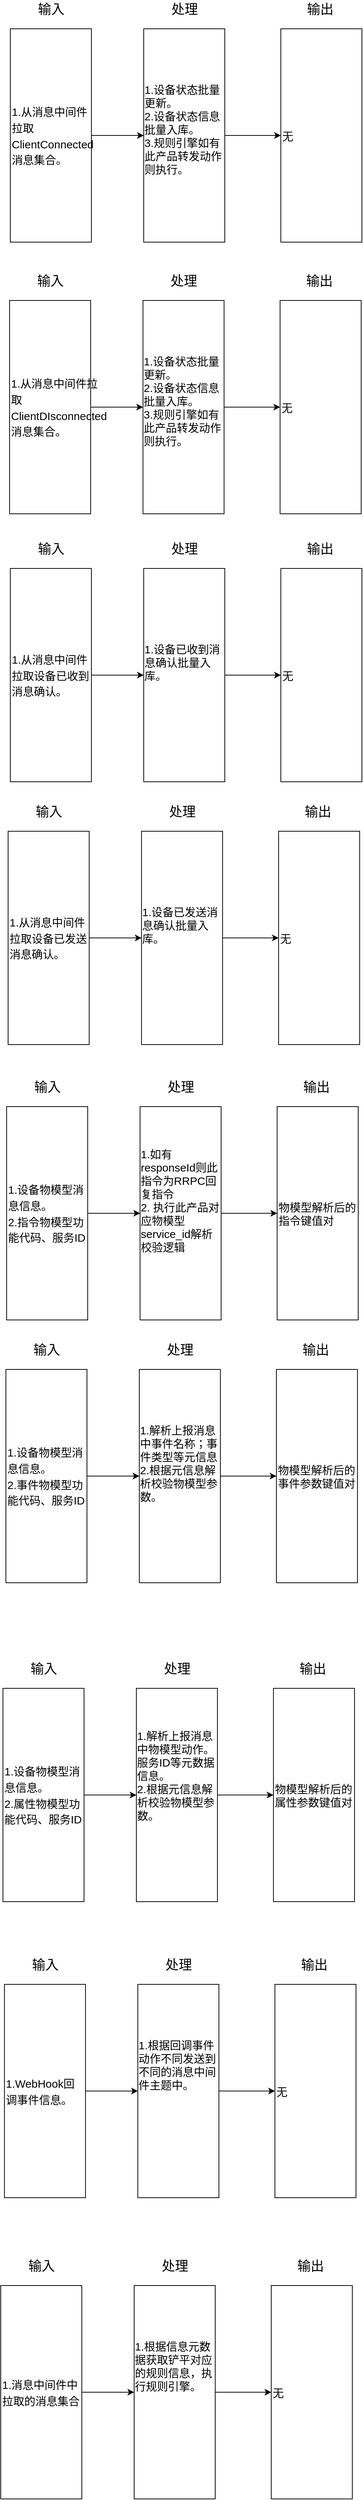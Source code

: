 <mxfile version="14.2.9" type="github">
  <diagram id="gZDgRPN0TsLaI8oXCVLm" name="第 1 页">
    <mxGraphModel dx="2214" dy="-1214" grid="0" gridSize="10" guides="1" tooltips="1" connect="1" arrows="1" fold="1" page="0" pageScale="1" pageWidth="827" pageHeight="1169" math="0" shadow="0">
      <root>
        <mxCell id="0" />
        <mxCell id="1" parent="0" />
        <mxCell id="eqJBFVj15wuLKmalVs7t-1" value="" style="group" parent="1" vertex="1" connectable="0">
          <mxGeometry x="-594" y="2078" width="477" height="328" as="geometry" />
        </mxCell>
        <mxCell id="eqJBFVj15wuLKmalVs7t-2" value="" style="group" parent="eqJBFVj15wuLKmalVs7t-1" vertex="1" connectable="0">
          <mxGeometry x="367" width="110" height="328" as="geometry" />
        </mxCell>
        <mxCell id="eqJBFVj15wuLKmalVs7t-3" value="无" style="rounded=0;whiteSpace=wrap;html=1;fontSize=15;align=left;" parent="eqJBFVj15wuLKmalVs7t-2" vertex="1">
          <mxGeometry y="39" width="110" height="289" as="geometry" />
        </mxCell>
        <mxCell id="eqJBFVj15wuLKmalVs7t-4" value="输出" style="text;html=1;align=center;verticalAlign=middle;resizable=0;points=[];autosize=1;fontSize=18;" parent="eqJBFVj15wuLKmalVs7t-2" vertex="1">
          <mxGeometry x="30" width="46" height="26" as="geometry" />
        </mxCell>
        <mxCell id="eqJBFVj15wuLKmalVs7t-5" value="" style="group" parent="eqJBFVj15wuLKmalVs7t-1" vertex="1" connectable="0">
          <mxGeometry x="181" width="110" height="328" as="geometry" />
        </mxCell>
        <mxCell id="eqJBFVj15wuLKmalVs7t-6" value="&lt;div style=&quot;text-align: left&quot;&gt;1.设备状态批量更新。&lt;br&gt;2.设备状态信息批量入库。&lt;/div&gt;&lt;div style=&quot;text-align: left&quot;&gt;3.规则引擎如有此产品转发动作则执行。&lt;/div&gt;&lt;div style=&quot;text-align: left&quot;&gt;&lt;br&gt;&lt;/div&gt;" style="rounded=0;whiteSpace=wrap;html=1;fontSize=15;" parent="eqJBFVj15wuLKmalVs7t-5" vertex="1">
          <mxGeometry y="39" width="110" height="289" as="geometry" />
        </mxCell>
        <mxCell id="eqJBFVj15wuLKmalVs7t-7" value="处理" style="text;html=1;align=center;verticalAlign=middle;resizable=0;points=[];autosize=1;fontSize=18;" parent="eqJBFVj15wuLKmalVs7t-5" vertex="1">
          <mxGeometry x="32" width="46" height="26" as="geometry" />
        </mxCell>
        <mxCell id="eqJBFVj15wuLKmalVs7t-8" value="" style="group" parent="eqJBFVj15wuLKmalVs7t-1" vertex="1" connectable="0">
          <mxGeometry width="110" height="328" as="geometry" />
        </mxCell>
        <mxCell id="eqJBFVj15wuLKmalVs7t-9" value="&lt;font style=&quot;font-size: 15px&quot;&gt;1.从消息中间件拉取ClientConnected消息集合。&lt;br&gt;&lt;/font&gt;" style="rounded=0;whiteSpace=wrap;html=1;fontSize=18;align=left;" parent="eqJBFVj15wuLKmalVs7t-8" vertex="1">
          <mxGeometry y="39" width="110" height="289" as="geometry" />
        </mxCell>
        <mxCell id="eqJBFVj15wuLKmalVs7t-10" value="输入" style="text;html=1;align=center;verticalAlign=middle;resizable=0;points=[];autosize=1;fontSize=18;" parent="eqJBFVj15wuLKmalVs7t-8" vertex="1">
          <mxGeometry x="32" width="46" height="26" as="geometry" />
        </mxCell>
        <mxCell id="eqJBFVj15wuLKmalVs7t-11" value="" style="endArrow=classic;html=1;fontSize=18;exitX=1;exitY=0.5;exitDx=0;exitDy=0;" parent="eqJBFVj15wuLKmalVs7t-1" source="eqJBFVj15wuLKmalVs7t-9" target="eqJBFVj15wuLKmalVs7t-6" edge="1">
          <mxGeometry width="50" height="50" relative="1" as="geometry">
            <mxPoint x="288" y="174" as="sourcePoint" />
            <mxPoint x="338" y="124" as="targetPoint" />
          </mxGeometry>
        </mxCell>
        <mxCell id="eqJBFVj15wuLKmalVs7t-12" style="edgeStyle=orthogonalEdgeStyle;rounded=0;orthogonalLoop=1;jettySize=auto;html=1;exitX=1;exitY=0.5;exitDx=0;exitDy=0;entryX=0;entryY=0.5;entryDx=0;entryDy=0;endArrow=classic;endFill=1;fontSize=18;" parent="eqJBFVj15wuLKmalVs7t-1" source="eqJBFVj15wuLKmalVs7t-6" target="eqJBFVj15wuLKmalVs7t-3" edge="1">
          <mxGeometry relative="1" as="geometry" />
        </mxCell>
        <mxCell id="eqJBFVj15wuLKmalVs7t-13" value="" style="group" parent="1" vertex="1" connectable="0">
          <mxGeometry x="-595" y="2446" width="477" height="328" as="geometry" />
        </mxCell>
        <mxCell id="eqJBFVj15wuLKmalVs7t-14" value="" style="group" parent="eqJBFVj15wuLKmalVs7t-13" vertex="1" connectable="0">
          <mxGeometry x="367" width="110" height="328" as="geometry" />
        </mxCell>
        <mxCell id="eqJBFVj15wuLKmalVs7t-15" value="无" style="rounded=0;whiteSpace=wrap;html=1;fontSize=15;align=left;" parent="eqJBFVj15wuLKmalVs7t-14" vertex="1">
          <mxGeometry y="39" width="110" height="289" as="geometry" />
        </mxCell>
        <mxCell id="eqJBFVj15wuLKmalVs7t-16" value="输出" style="text;html=1;align=center;verticalAlign=middle;resizable=0;points=[];autosize=1;fontSize=18;" parent="eqJBFVj15wuLKmalVs7t-14" vertex="1">
          <mxGeometry x="30" width="46" height="26" as="geometry" />
        </mxCell>
        <mxCell id="eqJBFVj15wuLKmalVs7t-17" value="" style="group" parent="eqJBFVj15wuLKmalVs7t-13" vertex="1" connectable="0">
          <mxGeometry x="181" width="110" height="328" as="geometry" />
        </mxCell>
        <mxCell id="eqJBFVj15wuLKmalVs7t-18" value="&lt;div style=&quot;text-align: left&quot;&gt;1.设备状态批量更新。&lt;br&gt;2.设备状态信息批量入库。&lt;/div&gt;&lt;div style=&quot;text-align: left&quot;&gt;3.规则引擎如有此产品转发动作则执行。&lt;/div&gt;&lt;div style=&quot;text-align: left&quot;&gt;&lt;br&gt;&lt;/div&gt;" style="rounded=0;whiteSpace=wrap;html=1;fontSize=15;" parent="eqJBFVj15wuLKmalVs7t-17" vertex="1">
          <mxGeometry y="39" width="110" height="289" as="geometry" />
        </mxCell>
        <mxCell id="eqJBFVj15wuLKmalVs7t-19" value="处理" style="text;html=1;align=center;verticalAlign=middle;resizable=0;points=[];autosize=1;fontSize=18;" parent="eqJBFVj15wuLKmalVs7t-17" vertex="1">
          <mxGeometry x="32" width="46" height="26" as="geometry" />
        </mxCell>
        <mxCell id="eqJBFVj15wuLKmalVs7t-20" value="" style="group" parent="eqJBFVj15wuLKmalVs7t-13" vertex="1" connectable="0">
          <mxGeometry width="110" height="328" as="geometry" />
        </mxCell>
        <mxCell id="eqJBFVj15wuLKmalVs7t-21" value="&lt;font style=&quot;font-size: 15px&quot;&gt;1.从消息中间件拉取ClientDIsconnected消息集合。&lt;br&gt;&lt;/font&gt;" style="rounded=0;whiteSpace=wrap;html=1;fontSize=18;align=left;" parent="eqJBFVj15wuLKmalVs7t-20" vertex="1">
          <mxGeometry y="39" width="110" height="289" as="geometry" />
        </mxCell>
        <mxCell id="eqJBFVj15wuLKmalVs7t-22" value="输入" style="text;html=1;align=center;verticalAlign=middle;resizable=0;points=[];autosize=1;fontSize=18;" parent="eqJBFVj15wuLKmalVs7t-20" vertex="1">
          <mxGeometry x="32" width="46" height="26" as="geometry" />
        </mxCell>
        <mxCell id="eqJBFVj15wuLKmalVs7t-23" value="" style="endArrow=classic;html=1;fontSize=18;exitX=1;exitY=0.5;exitDx=0;exitDy=0;" parent="eqJBFVj15wuLKmalVs7t-13" source="eqJBFVj15wuLKmalVs7t-21" target="eqJBFVj15wuLKmalVs7t-18" edge="1">
          <mxGeometry width="50" height="50" relative="1" as="geometry">
            <mxPoint x="288" y="174" as="sourcePoint" />
            <mxPoint x="338" y="124" as="targetPoint" />
          </mxGeometry>
        </mxCell>
        <mxCell id="eqJBFVj15wuLKmalVs7t-24" style="edgeStyle=orthogonalEdgeStyle;rounded=0;orthogonalLoop=1;jettySize=auto;html=1;exitX=1;exitY=0.5;exitDx=0;exitDy=0;entryX=0;entryY=0.5;entryDx=0;entryDy=0;endArrow=classic;endFill=1;fontSize=18;" parent="eqJBFVj15wuLKmalVs7t-13" source="eqJBFVj15wuLKmalVs7t-18" target="eqJBFVj15wuLKmalVs7t-15" edge="1">
          <mxGeometry relative="1" as="geometry" />
        </mxCell>
        <mxCell id="eqJBFVj15wuLKmalVs7t-25" value="" style="group" parent="1" vertex="1" connectable="0">
          <mxGeometry x="-594" y="2809" width="477" height="328" as="geometry" />
        </mxCell>
        <mxCell id="eqJBFVj15wuLKmalVs7t-26" value="" style="group" parent="eqJBFVj15wuLKmalVs7t-25" vertex="1" connectable="0">
          <mxGeometry x="367" width="110" height="328" as="geometry" />
        </mxCell>
        <mxCell id="eqJBFVj15wuLKmalVs7t-27" value="无" style="rounded=0;whiteSpace=wrap;html=1;fontSize=15;align=left;" parent="eqJBFVj15wuLKmalVs7t-26" vertex="1">
          <mxGeometry y="39" width="110" height="289" as="geometry" />
        </mxCell>
        <mxCell id="eqJBFVj15wuLKmalVs7t-28" value="输出" style="text;html=1;align=center;verticalAlign=middle;resizable=0;points=[];autosize=1;fontSize=18;" parent="eqJBFVj15wuLKmalVs7t-26" vertex="1">
          <mxGeometry x="30" width="46" height="26" as="geometry" />
        </mxCell>
        <mxCell id="eqJBFVj15wuLKmalVs7t-29" value="" style="group" parent="eqJBFVj15wuLKmalVs7t-25" vertex="1" connectable="0">
          <mxGeometry x="181" width="110" height="328" as="geometry" />
        </mxCell>
        <mxCell id="eqJBFVj15wuLKmalVs7t-30" value="&lt;div style=&quot;text-align: left&quot;&gt;1.设备已收到消息确认批量入库。&lt;/div&gt;&lt;div style=&quot;text-align: left&quot;&gt;&lt;br&gt;&lt;/div&gt;&lt;div style=&quot;text-align: left&quot;&gt;&lt;br&gt;&lt;/div&gt;" style="rounded=0;whiteSpace=wrap;html=1;fontSize=15;" parent="eqJBFVj15wuLKmalVs7t-29" vertex="1">
          <mxGeometry y="39" width="110" height="289" as="geometry" />
        </mxCell>
        <mxCell id="eqJBFVj15wuLKmalVs7t-31" value="处理" style="text;html=1;align=center;verticalAlign=middle;resizable=0;points=[];autosize=1;fontSize=18;" parent="eqJBFVj15wuLKmalVs7t-29" vertex="1">
          <mxGeometry x="32" width="46" height="26" as="geometry" />
        </mxCell>
        <mxCell id="eqJBFVj15wuLKmalVs7t-32" value="" style="group" parent="eqJBFVj15wuLKmalVs7t-25" vertex="1" connectable="0">
          <mxGeometry width="110" height="328" as="geometry" />
        </mxCell>
        <mxCell id="eqJBFVj15wuLKmalVs7t-33" value="&lt;font style=&quot;font-size: 15px&quot;&gt;1.从消息中间件拉取设备已收到消息确认。&lt;br&gt;&lt;/font&gt;" style="rounded=0;whiteSpace=wrap;html=1;fontSize=18;align=left;" parent="eqJBFVj15wuLKmalVs7t-32" vertex="1">
          <mxGeometry y="39" width="110" height="289" as="geometry" />
        </mxCell>
        <mxCell id="eqJBFVj15wuLKmalVs7t-34" value="输入" style="text;html=1;align=center;verticalAlign=middle;resizable=0;points=[];autosize=1;fontSize=18;" parent="eqJBFVj15wuLKmalVs7t-32" vertex="1">
          <mxGeometry x="32" width="46" height="26" as="geometry" />
        </mxCell>
        <mxCell id="eqJBFVj15wuLKmalVs7t-35" value="" style="endArrow=classic;html=1;fontSize=18;exitX=1;exitY=0.5;exitDx=0;exitDy=0;" parent="eqJBFVj15wuLKmalVs7t-25" source="eqJBFVj15wuLKmalVs7t-33" target="eqJBFVj15wuLKmalVs7t-30" edge="1">
          <mxGeometry width="50" height="50" relative="1" as="geometry">
            <mxPoint x="288" y="174" as="sourcePoint" />
            <mxPoint x="338" y="124" as="targetPoint" />
          </mxGeometry>
        </mxCell>
        <mxCell id="eqJBFVj15wuLKmalVs7t-36" style="edgeStyle=orthogonalEdgeStyle;rounded=0;orthogonalLoop=1;jettySize=auto;html=1;exitX=1;exitY=0.5;exitDx=0;exitDy=0;entryX=0;entryY=0.5;entryDx=0;entryDy=0;endArrow=classic;endFill=1;fontSize=18;" parent="eqJBFVj15wuLKmalVs7t-25" source="eqJBFVj15wuLKmalVs7t-30" target="eqJBFVj15wuLKmalVs7t-27" edge="1">
          <mxGeometry relative="1" as="geometry" />
        </mxCell>
        <mxCell id="eqJBFVj15wuLKmalVs7t-37" value="" style="group" parent="1" vertex="1" connectable="0">
          <mxGeometry x="-597" y="3165" width="477" height="328" as="geometry" />
        </mxCell>
        <mxCell id="eqJBFVj15wuLKmalVs7t-38" value="" style="group" parent="eqJBFVj15wuLKmalVs7t-37" vertex="1" connectable="0">
          <mxGeometry x="367" width="110" height="328" as="geometry" />
        </mxCell>
        <mxCell id="eqJBFVj15wuLKmalVs7t-39" value="无" style="rounded=0;whiteSpace=wrap;html=1;fontSize=15;align=left;" parent="eqJBFVj15wuLKmalVs7t-38" vertex="1">
          <mxGeometry y="39" width="110" height="289" as="geometry" />
        </mxCell>
        <mxCell id="eqJBFVj15wuLKmalVs7t-40" value="输出" style="text;html=1;align=center;verticalAlign=middle;resizable=0;points=[];autosize=1;fontSize=18;" parent="eqJBFVj15wuLKmalVs7t-38" vertex="1">
          <mxGeometry x="30" width="46" height="26" as="geometry" />
        </mxCell>
        <mxCell id="eqJBFVj15wuLKmalVs7t-41" value="" style="group" parent="eqJBFVj15wuLKmalVs7t-37" vertex="1" connectable="0">
          <mxGeometry x="181" width="110" height="328" as="geometry" />
        </mxCell>
        <mxCell id="eqJBFVj15wuLKmalVs7t-42" value="&lt;div style=&quot;text-align: left&quot;&gt;1.设备已发送消息确认批量入库。&lt;/div&gt;&lt;div style=&quot;text-align: left&quot;&gt;&lt;br&gt;&lt;/div&gt;&lt;div style=&quot;text-align: left&quot;&gt;&lt;br&gt;&lt;/div&gt;" style="rounded=0;whiteSpace=wrap;html=1;fontSize=15;" parent="eqJBFVj15wuLKmalVs7t-41" vertex="1">
          <mxGeometry y="39" width="110" height="289" as="geometry" />
        </mxCell>
        <mxCell id="eqJBFVj15wuLKmalVs7t-43" value="处理" style="text;html=1;align=center;verticalAlign=middle;resizable=0;points=[];autosize=1;fontSize=18;" parent="eqJBFVj15wuLKmalVs7t-41" vertex="1">
          <mxGeometry x="32" width="46" height="26" as="geometry" />
        </mxCell>
        <mxCell id="eqJBFVj15wuLKmalVs7t-44" value="" style="group" parent="eqJBFVj15wuLKmalVs7t-37" vertex="1" connectable="0">
          <mxGeometry width="110" height="328" as="geometry" />
        </mxCell>
        <mxCell id="eqJBFVj15wuLKmalVs7t-45" value="&lt;font style=&quot;font-size: 15px&quot;&gt;1.从消息中间件拉取设备已发送消息确认。&lt;br&gt;&lt;/font&gt;" style="rounded=0;whiteSpace=wrap;html=1;fontSize=18;align=left;" parent="eqJBFVj15wuLKmalVs7t-44" vertex="1">
          <mxGeometry y="39" width="110" height="289" as="geometry" />
        </mxCell>
        <mxCell id="eqJBFVj15wuLKmalVs7t-46" value="输入" style="text;html=1;align=center;verticalAlign=middle;resizable=0;points=[];autosize=1;fontSize=18;" parent="eqJBFVj15wuLKmalVs7t-44" vertex="1">
          <mxGeometry x="32" width="46" height="26" as="geometry" />
        </mxCell>
        <mxCell id="eqJBFVj15wuLKmalVs7t-47" value="" style="endArrow=classic;html=1;fontSize=18;exitX=1;exitY=0.5;exitDx=0;exitDy=0;" parent="eqJBFVj15wuLKmalVs7t-37" source="eqJBFVj15wuLKmalVs7t-45" target="eqJBFVj15wuLKmalVs7t-42" edge="1">
          <mxGeometry width="50" height="50" relative="1" as="geometry">
            <mxPoint x="288" y="174" as="sourcePoint" />
            <mxPoint x="338" y="124" as="targetPoint" />
          </mxGeometry>
        </mxCell>
        <mxCell id="eqJBFVj15wuLKmalVs7t-48" style="edgeStyle=orthogonalEdgeStyle;rounded=0;orthogonalLoop=1;jettySize=auto;html=1;exitX=1;exitY=0.5;exitDx=0;exitDy=0;entryX=0;entryY=0.5;entryDx=0;entryDy=0;endArrow=classic;endFill=1;fontSize=18;" parent="eqJBFVj15wuLKmalVs7t-37" source="eqJBFVj15wuLKmalVs7t-42" target="eqJBFVj15wuLKmalVs7t-39" edge="1">
          <mxGeometry relative="1" as="geometry" />
        </mxCell>
        <mxCell id="eqJBFVj15wuLKmalVs7t-49" value="" style="group" parent="1" vertex="1" connectable="0">
          <mxGeometry x="-599" y="3538" width="477" height="328" as="geometry" />
        </mxCell>
        <mxCell id="eqJBFVj15wuLKmalVs7t-50" value="" style="group" parent="eqJBFVj15wuLKmalVs7t-49" vertex="1" connectable="0">
          <mxGeometry x="367" width="110" height="328" as="geometry" />
        </mxCell>
        <mxCell id="eqJBFVj15wuLKmalVs7t-51" value="物模型解析后的指令键值对" style="rounded=0;whiteSpace=wrap;html=1;fontSize=15;align=left;" parent="eqJBFVj15wuLKmalVs7t-50" vertex="1">
          <mxGeometry y="39" width="110" height="289" as="geometry" />
        </mxCell>
        <mxCell id="eqJBFVj15wuLKmalVs7t-52" value="输出" style="text;html=1;align=center;verticalAlign=middle;resizable=0;points=[];autosize=1;fontSize=18;" parent="eqJBFVj15wuLKmalVs7t-50" vertex="1">
          <mxGeometry x="30" width="46" height="26" as="geometry" />
        </mxCell>
        <mxCell id="eqJBFVj15wuLKmalVs7t-53" value="" style="group" parent="eqJBFVj15wuLKmalVs7t-49" vertex="1" connectable="0">
          <mxGeometry x="181" width="110" height="328" as="geometry" />
        </mxCell>
        <mxCell id="eqJBFVj15wuLKmalVs7t-54" value="&lt;div style=&quot;text-align: left&quot;&gt;1.如有responseId则此指令为RRPC回复指令&lt;/div&gt;&lt;div style=&quot;text-align: left&quot;&gt;2. 执行此产品对应物模型service_id解析校验逻辑&lt;/div&gt;&lt;div style=&quot;text-align: left&quot;&gt;&lt;br&gt;&lt;/div&gt;&lt;div style=&quot;text-align: left&quot;&gt;&lt;br&gt;&lt;/div&gt;" style="rounded=0;whiteSpace=wrap;html=1;fontSize=15;" parent="eqJBFVj15wuLKmalVs7t-53" vertex="1">
          <mxGeometry y="39" width="110" height="289" as="geometry" />
        </mxCell>
        <mxCell id="eqJBFVj15wuLKmalVs7t-55" value="处理" style="text;html=1;align=center;verticalAlign=middle;resizable=0;points=[];autosize=1;fontSize=18;" parent="eqJBFVj15wuLKmalVs7t-53" vertex="1">
          <mxGeometry x="32" width="46" height="26" as="geometry" />
        </mxCell>
        <mxCell id="eqJBFVj15wuLKmalVs7t-56" value="" style="group" parent="eqJBFVj15wuLKmalVs7t-49" vertex="1" connectable="0">
          <mxGeometry width="110" height="328" as="geometry" />
        </mxCell>
        <mxCell id="eqJBFVj15wuLKmalVs7t-57" value="&lt;font style=&quot;font-size: 15px&quot;&gt;1.设备物模型消息信息。&lt;br&gt;2.指令物模型功能代码、服务ID&lt;br&gt;&lt;/font&gt;" style="rounded=0;whiteSpace=wrap;html=1;fontSize=18;align=left;" parent="eqJBFVj15wuLKmalVs7t-56" vertex="1">
          <mxGeometry y="39" width="110" height="289" as="geometry" />
        </mxCell>
        <mxCell id="eqJBFVj15wuLKmalVs7t-58" value="输入" style="text;html=1;align=center;verticalAlign=middle;resizable=0;points=[];autosize=1;fontSize=18;" parent="eqJBFVj15wuLKmalVs7t-56" vertex="1">
          <mxGeometry x="32" width="46" height="26" as="geometry" />
        </mxCell>
        <mxCell id="eqJBFVj15wuLKmalVs7t-59" value="" style="endArrow=classic;html=1;fontSize=18;exitX=1;exitY=0.5;exitDx=0;exitDy=0;" parent="eqJBFVj15wuLKmalVs7t-49" source="eqJBFVj15wuLKmalVs7t-57" target="eqJBFVj15wuLKmalVs7t-54" edge="1">
          <mxGeometry width="50" height="50" relative="1" as="geometry">
            <mxPoint x="288" y="174" as="sourcePoint" />
            <mxPoint x="338" y="124" as="targetPoint" />
          </mxGeometry>
        </mxCell>
        <mxCell id="eqJBFVj15wuLKmalVs7t-60" style="edgeStyle=orthogonalEdgeStyle;rounded=0;orthogonalLoop=1;jettySize=auto;html=1;exitX=1;exitY=0.5;exitDx=0;exitDy=0;entryX=0;entryY=0.5;entryDx=0;entryDy=0;endArrow=classic;endFill=1;fontSize=18;" parent="eqJBFVj15wuLKmalVs7t-49" source="eqJBFVj15wuLKmalVs7t-54" target="eqJBFVj15wuLKmalVs7t-51" edge="1">
          <mxGeometry relative="1" as="geometry" />
        </mxCell>
        <mxCell id="eqJBFVj15wuLKmalVs7t-61" value="" style="group" parent="1" vertex="1" connectable="0">
          <mxGeometry x="-600" y="3894" width="477" height="328" as="geometry" />
        </mxCell>
        <mxCell id="eqJBFVj15wuLKmalVs7t-62" value="" style="group" parent="eqJBFVj15wuLKmalVs7t-61" vertex="1" connectable="0">
          <mxGeometry x="367" width="110" height="328" as="geometry" />
        </mxCell>
        <mxCell id="eqJBFVj15wuLKmalVs7t-63" value="物模型解析后的事件参数键值对" style="rounded=0;whiteSpace=wrap;html=1;fontSize=15;align=left;" parent="eqJBFVj15wuLKmalVs7t-62" vertex="1">
          <mxGeometry y="39" width="110" height="289" as="geometry" />
        </mxCell>
        <mxCell id="eqJBFVj15wuLKmalVs7t-64" value="输出" style="text;html=1;align=center;verticalAlign=middle;resizable=0;points=[];autosize=1;fontSize=18;" parent="eqJBFVj15wuLKmalVs7t-62" vertex="1">
          <mxGeometry x="30" width="46" height="26" as="geometry" />
        </mxCell>
        <mxCell id="eqJBFVj15wuLKmalVs7t-65" value="" style="group" parent="eqJBFVj15wuLKmalVs7t-61" vertex="1" connectable="0">
          <mxGeometry x="181" width="110" height="328" as="geometry" />
        </mxCell>
        <mxCell id="eqJBFVj15wuLKmalVs7t-66" value="&lt;div style=&quot;text-align: left&quot;&gt;1.解析上报消息中事件名称；事件类型等元信息&lt;/div&gt;&lt;div style=&quot;text-align: left&quot;&gt;2.根据元信息解析校验物模型参数。&lt;/div&gt;&lt;div style=&quot;text-align: left&quot;&gt;&lt;br&gt;&lt;/div&gt;&lt;div style=&quot;text-align: left&quot;&gt;&lt;br&gt;&lt;/div&gt;" style="rounded=0;whiteSpace=wrap;html=1;fontSize=15;" parent="eqJBFVj15wuLKmalVs7t-65" vertex="1">
          <mxGeometry y="39" width="110" height="289" as="geometry" />
        </mxCell>
        <mxCell id="eqJBFVj15wuLKmalVs7t-67" value="处理" style="text;html=1;align=center;verticalAlign=middle;resizable=0;points=[];autosize=1;fontSize=18;" parent="eqJBFVj15wuLKmalVs7t-65" vertex="1">
          <mxGeometry x="32" width="46" height="26" as="geometry" />
        </mxCell>
        <mxCell id="eqJBFVj15wuLKmalVs7t-68" value="" style="group" parent="eqJBFVj15wuLKmalVs7t-61" vertex="1" connectable="0">
          <mxGeometry width="110" height="328" as="geometry" />
        </mxCell>
        <mxCell id="eqJBFVj15wuLKmalVs7t-69" value="&lt;font style=&quot;font-size: 15px&quot;&gt;1.设备物模型消息信息。&lt;br&gt;2.事件物模型功能代码、服务ID&lt;br&gt;&lt;/font&gt;" style="rounded=0;whiteSpace=wrap;html=1;fontSize=18;align=left;" parent="eqJBFVj15wuLKmalVs7t-68" vertex="1">
          <mxGeometry y="39" width="110" height="289" as="geometry" />
        </mxCell>
        <mxCell id="eqJBFVj15wuLKmalVs7t-70" value="输入" style="text;html=1;align=center;verticalAlign=middle;resizable=0;points=[];autosize=1;fontSize=18;" parent="eqJBFVj15wuLKmalVs7t-68" vertex="1">
          <mxGeometry x="32" width="46" height="26" as="geometry" />
        </mxCell>
        <mxCell id="eqJBFVj15wuLKmalVs7t-71" value="" style="endArrow=classic;html=1;fontSize=18;exitX=1;exitY=0.5;exitDx=0;exitDy=0;" parent="eqJBFVj15wuLKmalVs7t-61" source="eqJBFVj15wuLKmalVs7t-69" target="eqJBFVj15wuLKmalVs7t-66" edge="1">
          <mxGeometry width="50" height="50" relative="1" as="geometry">
            <mxPoint x="288" y="174" as="sourcePoint" />
            <mxPoint x="338" y="124" as="targetPoint" />
          </mxGeometry>
        </mxCell>
        <mxCell id="eqJBFVj15wuLKmalVs7t-72" style="edgeStyle=orthogonalEdgeStyle;rounded=0;orthogonalLoop=1;jettySize=auto;html=1;exitX=1;exitY=0.5;exitDx=0;exitDy=0;entryX=0;entryY=0.5;entryDx=0;entryDy=0;endArrow=classic;endFill=1;fontSize=18;" parent="eqJBFVj15wuLKmalVs7t-61" source="eqJBFVj15wuLKmalVs7t-66" target="eqJBFVj15wuLKmalVs7t-63" edge="1">
          <mxGeometry relative="1" as="geometry" />
        </mxCell>
        <mxCell id="eqJBFVj15wuLKmalVs7t-73" value="" style="group" parent="1" vertex="1" connectable="0">
          <mxGeometry x="-604" y="4326" width="477" height="328" as="geometry" />
        </mxCell>
        <mxCell id="eqJBFVj15wuLKmalVs7t-74" value="" style="group" parent="eqJBFVj15wuLKmalVs7t-73" vertex="1" connectable="0">
          <mxGeometry x="367" width="110" height="328" as="geometry" />
        </mxCell>
        <mxCell id="eqJBFVj15wuLKmalVs7t-75" value="物模型解析后的属性参数键值对" style="rounded=0;whiteSpace=wrap;html=1;fontSize=15;align=left;" parent="eqJBFVj15wuLKmalVs7t-74" vertex="1">
          <mxGeometry y="39" width="110" height="289" as="geometry" />
        </mxCell>
        <mxCell id="eqJBFVj15wuLKmalVs7t-76" value="输出" style="text;html=1;align=center;verticalAlign=middle;resizable=0;points=[];autosize=1;fontSize=18;" parent="eqJBFVj15wuLKmalVs7t-74" vertex="1">
          <mxGeometry x="30" width="46" height="26" as="geometry" />
        </mxCell>
        <mxCell id="eqJBFVj15wuLKmalVs7t-77" value="" style="group" parent="eqJBFVj15wuLKmalVs7t-73" vertex="1" connectable="0">
          <mxGeometry x="181" width="110" height="328" as="geometry" />
        </mxCell>
        <mxCell id="eqJBFVj15wuLKmalVs7t-78" value="&lt;div style=&quot;text-align: left&quot;&gt;1.解析上报消息中物模型动作。服务ID等元数据信息。&lt;/div&gt;&lt;div style=&quot;text-align: left&quot;&gt;2.&lt;span&gt;根据元信息解析校验物模型参数。&lt;/span&gt;&lt;/div&gt;&lt;div style=&quot;text-align: left&quot;&gt;&lt;br&gt;&lt;/div&gt;&lt;div style=&quot;text-align: left&quot;&gt;&lt;br&gt;&lt;/div&gt;&lt;div style=&quot;text-align: left&quot;&gt;&lt;br&gt;&lt;/div&gt;" style="rounded=0;whiteSpace=wrap;html=1;fontSize=15;" parent="eqJBFVj15wuLKmalVs7t-77" vertex="1">
          <mxGeometry y="39" width="110" height="289" as="geometry" />
        </mxCell>
        <mxCell id="eqJBFVj15wuLKmalVs7t-79" value="处理" style="text;html=1;align=center;verticalAlign=middle;resizable=0;points=[];autosize=1;fontSize=18;" parent="eqJBFVj15wuLKmalVs7t-77" vertex="1">
          <mxGeometry x="32" width="46" height="26" as="geometry" />
        </mxCell>
        <mxCell id="eqJBFVj15wuLKmalVs7t-80" value="" style="group" parent="eqJBFVj15wuLKmalVs7t-73" vertex="1" connectable="0">
          <mxGeometry width="110" height="328" as="geometry" />
        </mxCell>
        <mxCell id="eqJBFVj15wuLKmalVs7t-81" value="&lt;font style=&quot;font-size: 15px&quot;&gt;1.设备物模型消息信息。&lt;br&gt;2.属性物模型功能代码、服务ID&lt;br&gt;&lt;/font&gt;" style="rounded=0;whiteSpace=wrap;html=1;fontSize=18;align=left;" parent="eqJBFVj15wuLKmalVs7t-80" vertex="1">
          <mxGeometry y="39" width="110" height="289" as="geometry" />
        </mxCell>
        <mxCell id="eqJBFVj15wuLKmalVs7t-82" value="输入" style="text;html=1;align=center;verticalAlign=middle;resizable=0;points=[];autosize=1;fontSize=18;" parent="eqJBFVj15wuLKmalVs7t-80" vertex="1">
          <mxGeometry x="32" width="46" height="26" as="geometry" />
        </mxCell>
        <mxCell id="eqJBFVj15wuLKmalVs7t-83" value="" style="endArrow=classic;html=1;fontSize=18;exitX=1;exitY=0.5;exitDx=0;exitDy=0;" parent="eqJBFVj15wuLKmalVs7t-73" source="eqJBFVj15wuLKmalVs7t-81" target="eqJBFVj15wuLKmalVs7t-78" edge="1">
          <mxGeometry width="50" height="50" relative="1" as="geometry">
            <mxPoint x="288" y="174" as="sourcePoint" />
            <mxPoint x="338" y="124" as="targetPoint" />
          </mxGeometry>
        </mxCell>
        <mxCell id="eqJBFVj15wuLKmalVs7t-84" style="edgeStyle=orthogonalEdgeStyle;rounded=0;orthogonalLoop=1;jettySize=auto;html=1;exitX=1;exitY=0.5;exitDx=0;exitDy=0;entryX=0;entryY=0.5;entryDx=0;entryDy=0;endArrow=classic;endFill=1;fontSize=18;" parent="eqJBFVj15wuLKmalVs7t-73" source="eqJBFVj15wuLKmalVs7t-78" target="eqJBFVj15wuLKmalVs7t-75" edge="1">
          <mxGeometry relative="1" as="geometry" />
        </mxCell>
        <mxCell id="eqJBFVj15wuLKmalVs7t-85" value="" style="group" parent="1" vertex="1" connectable="0">
          <mxGeometry x="-602" y="4727" width="477" height="328" as="geometry" />
        </mxCell>
        <mxCell id="eqJBFVj15wuLKmalVs7t-86" value="" style="group" parent="eqJBFVj15wuLKmalVs7t-85" vertex="1" connectable="0">
          <mxGeometry x="367" width="110" height="328" as="geometry" />
        </mxCell>
        <mxCell id="eqJBFVj15wuLKmalVs7t-87" value="无" style="rounded=0;whiteSpace=wrap;html=1;fontSize=15;align=left;" parent="eqJBFVj15wuLKmalVs7t-86" vertex="1">
          <mxGeometry y="39" width="110" height="289" as="geometry" />
        </mxCell>
        <mxCell id="eqJBFVj15wuLKmalVs7t-88" value="输出" style="text;html=1;align=center;verticalAlign=middle;resizable=0;points=[];autosize=1;fontSize=18;" parent="eqJBFVj15wuLKmalVs7t-86" vertex="1">
          <mxGeometry x="30" width="46" height="26" as="geometry" />
        </mxCell>
        <mxCell id="eqJBFVj15wuLKmalVs7t-89" value="" style="group" parent="eqJBFVj15wuLKmalVs7t-85" vertex="1" connectable="0">
          <mxGeometry x="181" width="110" height="328" as="geometry" />
        </mxCell>
        <mxCell id="eqJBFVj15wuLKmalVs7t-90" value="&lt;div style=&quot;text-align: left&quot;&gt;1.根据回调事件动作不同发送到不同的消息中间件主题中。&lt;/div&gt;&lt;div style=&quot;text-align: left&quot;&gt;&lt;br&gt;&lt;/div&gt;&lt;div style=&quot;text-align: left&quot;&gt;&lt;br&gt;&lt;/div&gt;&lt;div style=&quot;text-align: left&quot;&gt;&lt;br&gt;&lt;/div&gt;&lt;div style=&quot;text-align: left&quot;&gt;&lt;br&gt;&lt;/div&gt;" style="rounded=0;whiteSpace=wrap;html=1;fontSize=15;" parent="eqJBFVj15wuLKmalVs7t-89" vertex="1">
          <mxGeometry y="39" width="110" height="289" as="geometry" />
        </mxCell>
        <mxCell id="eqJBFVj15wuLKmalVs7t-91" value="处理" style="text;html=1;align=center;verticalAlign=middle;resizable=0;points=[];autosize=1;fontSize=18;" parent="eqJBFVj15wuLKmalVs7t-89" vertex="1">
          <mxGeometry x="32" width="46" height="26" as="geometry" />
        </mxCell>
        <mxCell id="eqJBFVj15wuLKmalVs7t-92" value="" style="group" parent="eqJBFVj15wuLKmalVs7t-85" vertex="1" connectable="0">
          <mxGeometry width="110" height="328" as="geometry" />
        </mxCell>
        <mxCell id="eqJBFVj15wuLKmalVs7t-93" value="&lt;font style=&quot;font-size: 15px&quot;&gt;1.WebHook回调事件信息。&lt;br&gt;&lt;/font&gt;" style="rounded=0;whiteSpace=wrap;html=1;fontSize=18;align=left;" parent="eqJBFVj15wuLKmalVs7t-92" vertex="1">
          <mxGeometry y="39" width="110" height="289" as="geometry" />
        </mxCell>
        <mxCell id="eqJBFVj15wuLKmalVs7t-94" value="输入" style="text;html=1;align=center;verticalAlign=middle;resizable=0;points=[];autosize=1;fontSize=18;" parent="eqJBFVj15wuLKmalVs7t-92" vertex="1">
          <mxGeometry x="32" width="46" height="26" as="geometry" />
        </mxCell>
        <mxCell id="eqJBFVj15wuLKmalVs7t-95" value="" style="endArrow=classic;html=1;fontSize=18;exitX=1;exitY=0.5;exitDx=0;exitDy=0;" parent="eqJBFVj15wuLKmalVs7t-85" source="eqJBFVj15wuLKmalVs7t-93" target="eqJBFVj15wuLKmalVs7t-90" edge="1">
          <mxGeometry width="50" height="50" relative="1" as="geometry">
            <mxPoint x="288" y="174" as="sourcePoint" />
            <mxPoint x="338" y="124" as="targetPoint" />
          </mxGeometry>
        </mxCell>
        <mxCell id="eqJBFVj15wuLKmalVs7t-96" style="edgeStyle=orthogonalEdgeStyle;rounded=0;orthogonalLoop=1;jettySize=auto;html=1;exitX=1;exitY=0.5;exitDx=0;exitDy=0;entryX=0;entryY=0.5;entryDx=0;entryDy=0;endArrow=classic;endFill=1;fontSize=18;" parent="eqJBFVj15wuLKmalVs7t-85" source="eqJBFVj15wuLKmalVs7t-90" target="eqJBFVj15wuLKmalVs7t-87" edge="1">
          <mxGeometry relative="1" as="geometry" />
        </mxCell>
        <mxCell id="eqJBFVj15wuLKmalVs7t-97" value="" style="group" parent="1" vertex="1" connectable="0">
          <mxGeometry x="-607" y="5135" width="477" height="328" as="geometry" />
        </mxCell>
        <mxCell id="eqJBFVj15wuLKmalVs7t-98" value="" style="group" parent="eqJBFVj15wuLKmalVs7t-97" vertex="1" connectable="0">
          <mxGeometry x="367" width="110" height="328" as="geometry" />
        </mxCell>
        <mxCell id="eqJBFVj15wuLKmalVs7t-99" value="无" style="rounded=0;whiteSpace=wrap;html=1;fontSize=15;align=left;" parent="eqJBFVj15wuLKmalVs7t-98" vertex="1">
          <mxGeometry y="39" width="110" height="289" as="geometry" />
        </mxCell>
        <mxCell id="eqJBFVj15wuLKmalVs7t-100" value="输出" style="text;html=1;align=center;verticalAlign=middle;resizable=0;points=[];autosize=1;fontSize=18;" parent="eqJBFVj15wuLKmalVs7t-98" vertex="1">
          <mxGeometry x="30" width="46" height="26" as="geometry" />
        </mxCell>
        <mxCell id="eqJBFVj15wuLKmalVs7t-101" value="" style="group" parent="eqJBFVj15wuLKmalVs7t-97" vertex="1" connectable="0">
          <mxGeometry x="181" width="110" height="328" as="geometry" />
        </mxCell>
        <mxCell id="eqJBFVj15wuLKmalVs7t-102" value="&lt;div style=&quot;text-align: left&quot;&gt;1.根据信息元数据获取铲平对应的规则信息，执行规则引擎。&lt;/div&gt;&lt;div style=&quot;text-align: left&quot;&gt;&lt;br&gt;&lt;/div&gt;&lt;div style=&quot;text-align: left&quot;&gt;&lt;br&gt;&lt;/div&gt;&lt;div style=&quot;text-align: left&quot;&gt;&lt;br&gt;&lt;/div&gt;&lt;div style=&quot;text-align: left&quot;&gt;&lt;br&gt;&lt;/div&gt;" style="rounded=0;whiteSpace=wrap;html=1;fontSize=15;" parent="eqJBFVj15wuLKmalVs7t-101" vertex="1">
          <mxGeometry y="39" width="110" height="289" as="geometry" />
        </mxCell>
        <mxCell id="eqJBFVj15wuLKmalVs7t-103" value="处理" style="text;html=1;align=center;verticalAlign=middle;resizable=0;points=[];autosize=1;fontSize=18;" parent="eqJBFVj15wuLKmalVs7t-101" vertex="1">
          <mxGeometry x="32" width="46" height="26" as="geometry" />
        </mxCell>
        <mxCell id="eqJBFVj15wuLKmalVs7t-104" value="" style="group" parent="eqJBFVj15wuLKmalVs7t-97" vertex="1" connectable="0">
          <mxGeometry width="110" height="328" as="geometry" />
        </mxCell>
        <mxCell id="eqJBFVj15wuLKmalVs7t-105" value="&lt;font style=&quot;font-size: 15px&quot;&gt;1.消息中间件中拉取的消息集合&lt;br&gt;&lt;/font&gt;" style="rounded=0;whiteSpace=wrap;html=1;fontSize=18;align=left;" parent="eqJBFVj15wuLKmalVs7t-104" vertex="1">
          <mxGeometry y="39" width="110" height="289" as="geometry" />
        </mxCell>
        <mxCell id="eqJBFVj15wuLKmalVs7t-106" value="输入" style="text;html=1;align=center;verticalAlign=middle;resizable=0;points=[];autosize=1;fontSize=18;" parent="eqJBFVj15wuLKmalVs7t-104" vertex="1">
          <mxGeometry x="32" width="46" height="26" as="geometry" />
        </mxCell>
        <mxCell id="eqJBFVj15wuLKmalVs7t-107" value="" style="endArrow=classic;html=1;fontSize=18;exitX=1;exitY=0.5;exitDx=0;exitDy=0;" parent="eqJBFVj15wuLKmalVs7t-97" source="eqJBFVj15wuLKmalVs7t-105" target="eqJBFVj15wuLKmalVs7t-102" edge="1">
          <mxGeometry width="50" height="50" relative="1" as="geometry">
            <mxPoint x="288" y="174" as="sourcePoint" />
            <mxPoint x="338" y="124" as="targetPoint" />
          </mxGeometry>
        </mxCell>
        <mxCell id="eqJBFVj15wuLKmalVs7t-108" style="edgeStyle=orthogonalEdgeStyle;rounded=0;orthogonalLoop=1;jettySize=auto;html=1;exitX=1;exitY=0.5;exitDx=0;exitDy=0;entryX=0;entryY=0.5;entryDx=0;entryDy=0;endArrow=classic;endFill=1;fontSize=18;" parent="eqJBFVj15wuLKmalVs7t-97" source="eqJBFVj15wuLKmalVs7t-102" target="eqJBFVj15wuLKmalVs7t-99" edge="1">
          <mxGeometry relative="1" as="geometry" />
        </mxCell>
      </root>
    </mxGraphModel>
  </diagram>
</mxfile>
